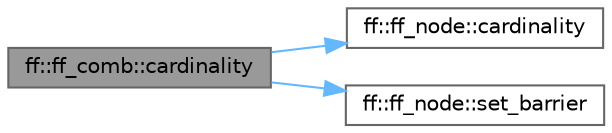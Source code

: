 digraph "ff::ff_comb::cardinality"
{
 // LATEX_PDF_SIZE
  bgcolor="transparent";
  edge [fontname=Helvetica,fontsize=10,labelfontname=Helvetica,labelfontsize=10];
  node [fontname=Helvetica,fontsize=10,shape=box,height=0.2,width=0.4];
  rankdir="LR";
  Node1 [id="Node000001",label="ff::ff_comb::cardinality",height=0.2,width=0.4,color="gray40", fillcolor="grey60", style="filled", fontcolor="black",tooltip=" "];
  Node1 -> Node2 [id="edge1_Node000001_Node000002",color="steelblue1",style="solid",tooltip=" "];
  Node2 [id="Node000002",label="ff::ff_node::cardinality",height=0.2,width=0.4,color="grey40", fillcolor="white", style="filled",URL="$classff_1_1ff__node.html#abc5dfd395a0901f2b153acc569a23c47",tooltip=" "];
  Node1 -> Node3 [id="edge2_Node000001_Node000003",color="steelblue1",style="solid",tooltip=" "];
  Node3 [id="Node000003",label="ff::ff_node::set_barrier",height=0.2,width=0.4,color="grey40", fillcolor="white", style="filled",URL="$classff_1_1ff__node.html#aa9344f2d96ac7c041c5f0db882e79568",tooltip=" "];
}
